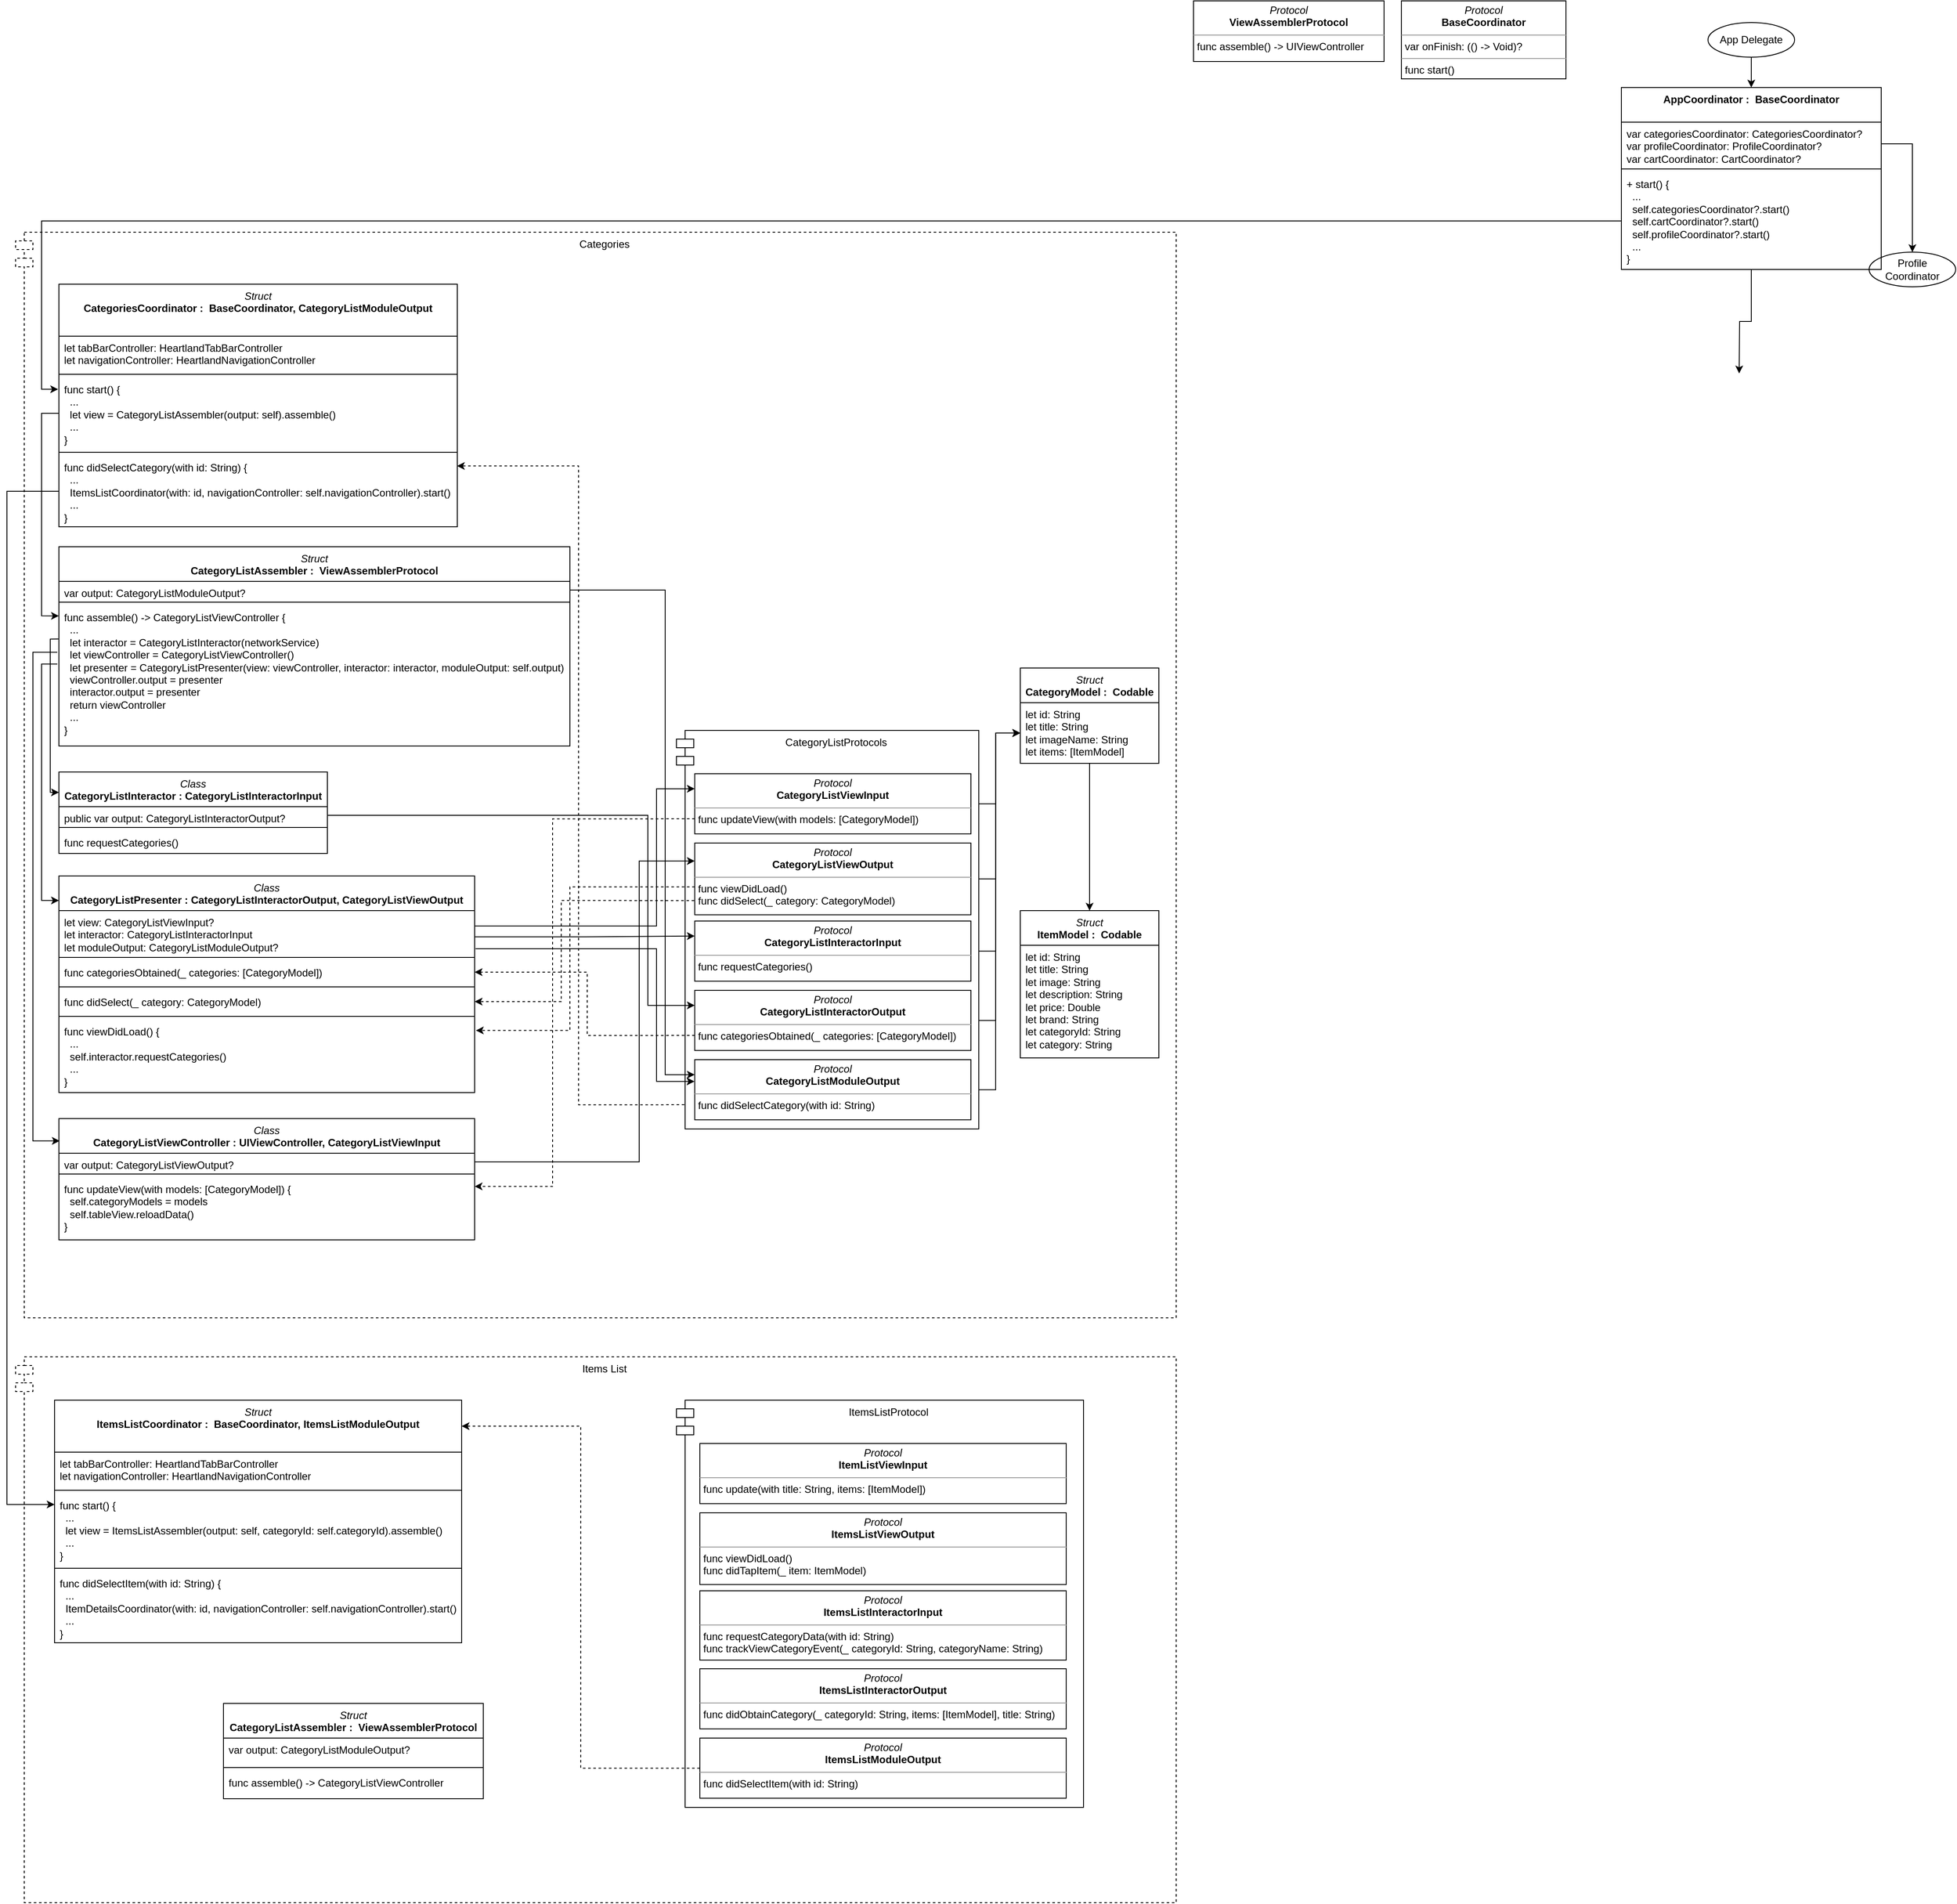 <mxfile version="21.1.5" type="github">
  <diagram name="Page-1" id="_NuYFl7lWXJDQwEXWXTC">
    <mxGraphModel dx="3185" dy="838" grid="1" gridSize="10" guides="1" tooltips="1" connect="1" arrows="1" fold="1" page="1" pageScale="1" pageWidth="827" pageHeight="1169" math="0" shadow="0">
      <root>
        <mxCell id="0" />
        <mxCell id="1" parent="0" />
        <mxCell id="PJumSltDaIIrHm_wcigh-9" value="" style="edgeStyle=orthogonalEdgeStyle;rounded=0;orthogonalLoop=1;jettySize=auto;html=1;entryX=0.5;entryY=0;entryDx=0;entryDy=0;" parent="1" source="PJumSltDaIIrHm_wcigh-7" target="PJumSltDaIIrHm_wcigh-33" edge="1">
          <mxGeometry relative="1" as="geometry">
            <mxPoint x="410" y="180" as="targetPoint" />
          </mxGeometry>
        </mxCell>
        <mxCell id="PJumSltDaIIrHm_wcigh-7" value="App Delegate" style="ellipse;whiteSpace=wrap;html=1;align=center;" parent="1" vertex="1">
          <mxGeometry x="364" y="35" width="100" height="40" as="geometry" />
        </mxCell>
        <mxCell id="PJumSltDaIIrHm_wcigh-14" value="" style="edgeStyle=orthogonalEdgeStyle;rounded=0;orthogonalLoop=1;jettySize=auto;html=1;exitX=1;exitY=0.5;exitDx=0;exitDy=0;" parent="1" source="PJumSltDaIIrHm_wcigh-34" target="PJumSltDaIIrHm_wcigh-13" edge="1">
          <mxGeometry relative="1" as="geometry">
            <mxPoint x="460" y="200" as="sourcePoint" />
          </mxGeometry>
        </mxCell>
        <mxCell id="PJumSltDaIIrHm_wcigh-13" value="Profile Coordinator" style="ellipse;whiteSpace=wrap;html=1;align=center;" parent="1" vertex="1">
          <mxGeometry x="550" y="300" width="100" height="40" as="geometry" />
        </mxCell>
        <mxCell id="PJumSltDaIIrHm_wcigh-28" value="&lt;p style=&quot;margin:0px;margin-top:4px;text-align:center;&quot;&gt;&lt;i&gt;Protocol&lt;/i&gt;&lt;br&gt;&lt;b&gt;BaseCoordinator&lt;/b&gt;&lt;/p&gt;&lt;hr size=&quot;1&quot;&gt;&lt;p style=&quot;margin:0px;margin-left:4px;&quot;&gt;var onFinish: (() -&amp;gt; Void)?&lt;br&gt;&lt;/p&gt;&lt;hr size=&quot;1&quot;&gt;&lt;p style=&quot;margin:0px;margin-left:4px;&quot;&gt;func start()&lt;br&gt;&lt;/p&gt;" style="verticalAlign=top;align=left;overflow=fill;fontSize=12;fontFamily=Helvetica;html=1;whiteSpace=wrap;" parent="1" vertex="1">
          <mxGeometry x="10" y="10" width="190" height="90" as="geometry" />
        </mxCell>
        <mxCell id="PJumSltDaIIrHm_wcigh-37" style="edgeStyle=orthogonalEdgeStyle;rounded=0;orthogonalLoop=1;jettySize=auto;html=1;" parent="1" source="PJumSltDaIIrHm_wcigh-33" edge="1">
          <mxGeometry relative="1" as="geometry">
            <mxPoint x="400" y="440" as="targetPoint" />
          </mxGeometry>
        </mxCell>
        <mxCell id="PJumSltDaIIrHm_wcigh-33" value="AppCoordinator :&amp;nbsp; BaseCoordinator" style="swimlane;fontStyle=1;align=center;verticalAlign=top;childLayout=stackLayout;horizontal=1;startSize=40;horizontalStack=0;resizeParent=1;resizeParentMax=0;resizeLast=0;collapsible=1;marginBottom=0;whiteSpace=wrap;html=1;" parent="1" vertex="1">
          <mxGeometry x="264" y="110" width="300" height="210" as="geometry">
            <mxRectangle x="264" y="130" width="240" height="40" as="alternateBounds" />
          </mxGeometry>
        </mxCell>
        <mxCell id="PJumSltDaIIrHm_wcigh-34" value="var categoriesCoordinator: CategoriesCoordinator?&lt;br&gt;var profileCoordinator: ProfileCoordinator?&lt;br&gt;var cartCoordinator: CartCoordinator?" style="text;strokeColor=none;fillColor=none;align=left;verticalAlign=top;spacingLeft=4;spacingRight=4;overflow=hidden;rotatable=0;points=[[0,0.5],[1,0.5]];portConstraint=eastwest;whiteSpace=wrap;html=1;" parent="PJumSltDaIIrHm_wcigh-33" vertex="1">
          <mxGeometry y="40" width="300" height="50" as="geometry" />
        </mxCell>
        <mxCell id="PJumSltDaIIrHm_wcigh-42" value="" style="line;strokeWidth=1;fillColor=none;align=left;verticalAlign=middle;spacingTop=-1;spacingLeft=3;spacingRight=3;rotatable=0;labelPosition=right;points=[];portConstraint=eastwest;strokeColor=inherit;" parent="PJumSltDaIIrHm_wcigh-33" vertex="1">
          <mxGeometry y="90" width="300" height="8" as="geometry" />
        </mxCell>
        <mxCell id="PJumSltDaIIrHm_wcigh-36" value="+ start() {&lt;br&gt;&amp;nbsp; ...&lt;br&gt;&lt;div&gt;&amp;nbsp; self.categoriesCoordinator?.start()&lt;/div&gt;&lt;div&gt;&amp;nbsp; self.cartCoordinator?.start()&lt;/div&gt;&lt;div&gt;&amp;nbsp; self.profileCoordinator?.start()&lt;/div&gt;&amp;nbsp; ...&lt;br&gt;}" style="text;strokeColor=none;fillColor=none;align=left;verticalAlign=top;spacingLeft=4;spacingRight=4;overflow=hidden;rotatable=0;points=[[0,0.5],[1,0.5]];portConstraint=eastwest;whiteSpace=wrap;html=1;" parent="PJumSltDaIIrHm_wcigh-33" vertex="1">
          <mxGeometry y="98" width="300" height="112" as="geometry" />
        </mxCell>
        <mxCell id="PJumSltDaIIrHm_wcigh-81" value="&lt;p style=&quot;margin:0px;margin-top:4px;text-align:center;&quot;&gt;&lt;i&gt;Protocol&lt;/i&gt;&lt;br&gt;&lt;b&gt;ViewAssemblerProtocol&lt;/b&gt;&lt;/p&gt;&lt;hr size=&quot;1&quot;&gt;&lt;p style=&quot;margin:0px;margin-left:4px;&quot;&gt;&lt;span style=&quot;background-color: initial;&quot;&gt;func assemble() -&amp;gt; UIViewController&lt;/span&gt;&lt;br&gt;&lt;/p&gt;" style="verticalAlign=top;align=left;overflow=fill;fontSize=12;fontFamily=Helvetica;html=1;whiteSpace=wrap;" parent="1" vertex="1">
          <mxGeometry x="-230" y="10" width="220" height="70" as="geometry" />
        </mxCell>
        <mxCell id="PJumSltDaIIrHm_wcigh-101" value="Items List" style="shape=module;align=left;spacingLeft=20;align=center;verticalAlign=top;whiteSpace=wrap;html=1;dashed=1;" parent="1" vertex="1">
          <mxGeometry x="-1590" y="1575" width="1340" height="630" as="geometry" />
        </mxCell>
        <mxCell id="PJumSltDaIIrHm_wcigh-102" value="&lt;span style=&quot;font-weight: 400;&quot;&gt;&lt;i&gt;Struct&lt;/i&gt;&lt;/span&gt;&lt;br&gt;ItemsListCoordinator :&amp;nbsp; BaseCoordinator, ItemsListModuleOutput" style="swimlane;fontStyle=1;align=center;verticalAlign=top;childLayout=stackLayout;horizontal=1;startSize=60;horizontalStack=0;resizeParent=1;resizeParentMax=0;resizeLast=0;collapsible=1;marginBottom=0;whiteSpace=wrap;html=1;" parent="1" vertex="1">
          <mxGeometry x="-1545" y="1625" width="470" height="280" as="geometry">
            <mxRectangle x="264" y="130" width="240" height="40" as="alternateBounds" />
          </mxGeometry>
        </mxCell>
        <mxCell id="PJumSltDaIIrHm_wcigh-103" value="let tabBarController: HeartlandTabBarController&lt;br&gt;let navigationController: HeartlandNavigationController" style="text;strokeColor=none;fillColor=none;align=left;verticalAlign=top;spacingLeft=4;spacingRight=4;overflow=hidden;rotatable=0;points=[[0,0.5],[1,0.5]];portConstraint=eastwest;whiteSpace=wrap;html=1;" parent="PJumSltDaIIrHm_wcigh-102" vertex="1">
          <mxGeometry y="60" width="470" height="40" as="geometry" />
        </mxCell>
        <mxCell id="PJumSltDaIIrHm_wcigh-104" value="" style="line;strokeWidth=1;fillColor=none;align=left;verticalAlign=middle;spacingTop=-1;spacingLeft=3;spacingRight=3;rotatable=0;labelPosition=right;points=[];portConstraint=eastwest;strokeColor=inherit;" parent="PJumSltDaIIrHm_wcigh-102" vertex="1">
          <mxGeometry y="100" width="470" height="8" as="geometry" />
        </mxCell>
        <mxCell id="PJumSltDaIIrHm_wcigh-105" value="func start() {&lt;br&gt;&amp;nbsp; ...&lt;br&gt;&amp;nbsp; let view = ItemsListAssembler(output: self, categoryId: self.categoryId).assemble()&lt;br&gt;&amp;nbsp; ...&lt;br&gt;}" style="text;strokeColor=none;fillColor=none;align=left;verticalAlign=top;spacingLeft=4;spacingRight=4;overflow=hidden;rotatable=0;points=[[0,0.5],[1,0.5]];portConstraint=eastwest;whiteSpace=wrap;html=1;" parent="PJumSltDaIIrHm_wcigh-102" vertex="1">
          <mxGeometry y="108" width="470" height="82" as="geometry" />
        </mxCell>
        <mxCell id="PJumSltDaIIrHm_wcigh-106" value="" style="line;strokeWidth=1;fillColor=none;align=left;verticalAlign=middle;spacingTop=-1;spacingLeft=3;spacingRight=3;rotatable=0;labelPosition=right;points=[];portConstraint=eastwest;strokeColor=inherit;" parent="PJumSltDaIIrHm_wcigh-102" vertex="1">
          <mxGeometry y="190" width="470" height="8" as="geometry" />
        </mxCell>
        <mxCell id="PJumSltDaIIrHm_wcigh-107" value="func didSelectItem(with id: String) {&lt;br&gt;&amp;nbsp; ...&lt;br&gt;&amp;nbsp;&amp;nbsp;&lt;span style=&quot;background-color: initial;&quot;&gt;ItemDetailsCoordinator(with: id, navigationController: self.navigationController).start()&lt;/span&gt;&lt;br&gt;&amp;nbsp; ...&lt;br&gt;}" style="text;strokeColor=none;fillColor=none;align=left;verticalAlign=top;spacingLeft=4;spacingRight=4;overflow=hidden;rotatable=0;points=[[0,0.5],[1,0.5]];portConstraint=eastwest;whiteSpace=wrap;html=1;" parent="PJumSltDaIIrHm_wcigh-102" vertex="1">
          <mxGeometry y="198" width="470" height="82" as="geometry" />
        </mxCell>
        <mxCell id="PJumSltDaIIrHm_wcigh-116" value="" style="group" parent="1" vertex="1" connectable="0">
          <mxGeometry x="-827" y="1625" width="470" height="470" as="geometry" />
        </mxCell>
        <mxCell id="PJumSltDaIIrHm_wcigh-110" value="ItemsListProtocol" style="shape=module;align=left;spacingLeft=20;align=center;verticalAlign=top;whiteSpace=wrap;html=1;movable=1;resizable=1;rotatable=1;deletable=1;editable=1;locked=0;connectable=1;" parent="PJumSltDaIIrHm_wcigh-116" vertex="1">
          <mxGeometry width="470" height="470" as="geometry" />
        </mxCell>
        <mxCell id="PJumSltDaIIrHm_wcigh-111" value="&lt;p style=&quot;margin:0px;margin-top:4px;text-align:center;&quot;&gt;&lt;i style=&quot;border-color: var(--border-color);&quot;&gt;Protocol&lt;/i&gt;&lt;br&gt;&lt;b&gt;ItemsListViewOutput&lt;/b&gt;&lt;br&gt;&lt;/p&gt;&lt;hr size=&quot;1&quot;&gt;&lt;p style=&quot;margin:0px;margin-left:4px;&quot;&gt;func viewDidLoad()&lt;/p&gt;&lt;p style=&quot;margin:0px;margin-left:4px;&quot;&gt;func didTapItem(_ item: ItemModel)&lt;/p&gt;" style="verticalAlign=top;align=left;overflow=fill;fontSize=12;fontFamily=Helvetica;html=1;whiteSpace=wrap;movable=1;resizable=1;rotatable=1;deletable=1;editable=1;locked=0;connectable=1;" parent="PJumSltDaIIrHm_wcigh-116" vertex="1">
          <mxGeometry x="27.03" y="130" width="422.98" height="82.8" as="geometry" />
        </mxCell>
        <mxCell id="PJumSltDaIIrHm_wcigh-112" value="&lt;p style=&quot;margin:0px;margin-top:4px;text-align:center;&quot;&gt;&lt;i style=&quot;border-color: var(--border-color);&quot;&gt;Protocol&lt;/i&gt;&lt;br&gt;&lt;b&gt;ItemListViewInput&lt;/b&gt;&lt;/p&gt;&lt;hr size=&quot;1&quot;&gt;&lt;p style=&quot;margin:0px;margin-left:4px;&quot;&gt;func update(with title: String, items: [ItemModel])&lt;/p&gt;" style="verticalAlign=top;align=left;overflow=fill;fontSize=12;fontFamily=Helvetica;html=1;whiteSpace=wrap;movable=1;resizable=1;rotatable=1;deletable=1;editable=1;locked=0;connectable=1;" parent="PJumSltDaIIrHm_wcigh-116" vertex="1">
          <mxGeometry x="27.03" y="50" width="422.98" height="69.4" as="geometry" />
        </mxCell>
        <mxCell id="PJumSltDaIIrHm_wcigh-113" value="&lt;p style=&quot;margin:0px;margin-top:4px;text-align:center;&quot;&gt;&lt;i&gt;Protocol&lt;/i&gt;&lt;br&gt;&lt;b&gt;ItemsListInteractorInput&lt;/b&gt;&lt;br&gt;&lt;/p&gt;&lt;hr size=&quot;1&quot;&gt;&lt;p style=&quot;margin:0px;margin-left:4px;&quot;&gt;func requestCategoryData(with id: String)&lt;br&gt;func trackViewCategoryEvent(_ categoryId: String, categoryName: String)&lt;br&gt;&lt;/p&gt;" style="verticalAlign=top;align=left;overflow=fill;fontSize=12;fontFamily=Helvetica;html=1;whiteSpace=wrap;movable=1;resizable=1;rotatable=1;deletable=1;editable=1;locked=0;connectable=1;" parent="PJumSltDaIIrHm_wcigh-116" vertex="1">
          <mxGeometry x="27.02" y="220" width="422.98" height="80" as="geometry" />
        </mxCell>
        <mxCell id="PJumSltDaIIrHm_wcigh-114" value="&lt;p style=&quot;margin:0px;margin-top:4px;text-align:center;&quot;&gt;&lt;i&gt;Protocol&lt;/i&gt;&lt;br&gt;&lt;b&gt;ItemsListInteractorOutput&lt;/b&gt;&lt;br&gt;&lt;/p&gt;&lt;hr size=&quot;1&quot;&gt;&lt;p style=&quot;margin:0px;margin-left:4px;&quot;&gt;func didObtainCategory(_ categoryId: String, items: [ItemModel], title: String)&lt;/p&gt;" style="verticalAlign=top;align=left;overflow=fill;fontSize=12;fontFamily=Helvetica;html=1;whiteSpace=wrap;movable=1;resizable=1;rotatable=1;deletable=1;editable=1;locked=0;connectable=1;" parent="PJumSltDaIIrHm_wcigh-116" vertex="1">
          <mxGeometry x="27.03" y="310" width="422.98" height="69.4" as="geometry" />
        </mxCell>
        <mxCell id="PJumSltDaIIrHm_wcigh-115" value="&lt;p style=&quot;margin:0px;margin-top:4px;text-align:center;&quot;&gt;&lt;i&gt;Protocol&lt;/i&gt;&lt;br&gt;&lt;b&gt;ItemsListModuleOutput&lt;/b&gt;&lt;br&gt;&lt;/p&gt;&lt;hr size=&quot;1&quot;&gt;&lt;p style=&quot;margin:0px;margin-left:4px;&quot;&gt;func didSelectItem(with id: String)&lt;/p&gt;" style="verticalAlign=top;align=left;overflow=fill;fontSize=12;fontFamily=Helvetica;html=1;whiteSpace=wrap;movable=1;resizable=1;rotatable=1;deletable=1;editable=1;locked=0;connectable=1;" parent="PJumSltDaIIrHm_wcigh-116" vertex="1">
          <mxGeometry x="27.03" y="390" width="422.98" height="69.4" as="geometry" />
        </mxCell>
        <mxCell id="PJumSltDaIIrHm_wcigh-117" style="edgeStyle=orthogonalEdgeStyle;rounded=0;orthogonalLoop=1;jettySize=auto;html=1;exitX=0;exitY=0.5;exitDx=0;exitDy=0;entryX=1;entryY=0.107;entryDx=0;entryDy=0;entryPerimeter=0;dashed=1;" parent="1" source="PJumSltDaIIrHm_wcigh-115" target="PJumSltDaIIrHm_wcigh-102" edge="1">
          <mxGeometry relative="1" as="geometry" />
        </mxCell>
        <mxCell id="PJumSltDaIIrHm_wcigh-119" value="&lt;i style=&quot;font-weight: normal;&quot;&gt;Struct&lt;/i&gt;&lt;br&gt;CategoryListAssembler :&amp;nbsp; ViewAssemblerProtocol" style="swimlane;fontStyle=1;align=center;verticalAlign=top;childLayout=stackLayout;horizontal=1;startSize=40;horizontalStack=0;resizeParent=1;resizeParentMax=0;resizeLast=0;collapsible=1;marginBottom=0;whiteSpace=wrap;html=1;" parent="1" vertex="1">
          <mxGeometry x="-1350" y="1975" width="300" height="110" as="geometry">
            <mxRectangle x="264" y="130" width="240" height="40" as="alternateBounds" />
          </mxGeometry>
        </mxCell>
        <mxCell id="PJumSltDaIIrHm_wcigh-120" value="var output: CategoryListModuleOutput?" style="text;strokeColor=none;fillColor=none;align=left;verticalAlign=top;spacingLeft=4;spacingRight=4;overflow=hidden;rotatable=0;points=[[0,0.5],[1,0.5]];portConstraint=eastwest;whiteSpace=wrap;html=1;" parent="PJumSltDaIIrHm_wcigh-119" vertex="1">
          <mxGeometry y="40" width="300" height="30" as="geometry" />
        </mxCell>
        <mxCell id="PJumSltDaIIrHm_wcigh-121" value="" style="line;strokeWidth=1;fillColor=none;align=left;verticalAlign=middle;spacingTop=-1;spacingLeft=3;spacingRight=3;rotatable=0;labelPosition=right;points=[];portConstraint=eastwest;strokeColor=inherit;" parent="PJumSltDaIIrHm_wcigh-119" vertex="1">
          <mxGeometry y="70" width="300" height="8" as="geometry" />
        </mxCell>
        <mxCell id="PJumSltDaIIrHm_wcigh-122" value="func assemble() -&amp;gt; CategoryListViewController" style="text;strokeColor=none;fillColor=none;align=left;verticalAlign=top;spacingLeft=4;spacingRight=4;overflow=hidden;rotatable=0;points=[[0,0.5],[1,0.5]];portConstraint=eastwest;whiteSpace=wrap;html=1;" parent="PJumSltDaIIrHm_wcigh-119" vertex="1">
          <mxGeometry y="78" width="300" height="32" as="geometry" />
        </mxCell>
        <mxCell id="PJumSltDaIIrHm_wcigh-97" value="Categories" style="shape=module;align=left;spacingLeft=20;align=center;verticalAlign=top;whiteSpace=wrap;html=1;dashed=1;" parent="1" vertex="1">
          <mxGeometry x="-1590" y="277" width="1340" height="1253" as="geometry" />
        </mxCell>
        <mxCell id="PJumSltDaIIrHm_wcigh-125" style="edgeStyle=orthogonalEdgeStyle;rounded=0;orthogonalLoop=1;jettySize=auto;html=1;exitX=0;exitY=0.5;exitDx=0;exitDy=0;entryX=-0.002;entryY=0.162;entryDx=0;entryDy=0;entryPerimeter=0;" parent="1" source="PJumSltDaIIrHm_wcigh-36" target="PJumSltDaIIrHm_wcigh-50" edge="1">
          <mxGeometry relative="1" as="geometry" />
        </mxCell>
        <mxCell id="PJumSltDaIIrHm_wcigh-43" value="&lt;span style=&quot;font-weight: 400;&quot;&gt;&lt;i&gt;Struct&lt;/i&gt;&lt;/span&gt;&lt;br&gt;CategoriesCoordinator :&amp;nbsp; BaseCoordinator, CategoryListModuleOutput" style="swimlane;fontStyle=1;align=center;verticalAlign=top;childLayout=stackLayout;horizontal=1;startSize=60;horizontalStack=0;resizeParent=1;resizeParentMax=0;resizeLast=0;collapsible=1;marginBottom=0;whiteSpace=wrap;html=1;" parent="1" vertex="1">
          <mxGeometry x="-1540" y="337" width="460" height="280" as="geometry">
            <mxRectangle x="264" y="130" width="240" height="40" as="alternateBounds" />
          </mxGeometry>
        </mxCell>
        <mxCell id="PJumSltDaIIrHm_wcigh-44" value="let tabBarController: HeartlandTabBarController&lt;br&gt;let navigationController: HeartlandNavigationController" style="text;strokeColor=none;fillColor=none;align=left;verticalAlign=top;spacingLeft=4;spacingRight=4;overflow=hidden;rotatable=0;points=[[0,0.5],[1,0.5]];portConstraint=eastwest;whiteSpace=wrap;html=1;" parent="PJumSltDaIIrHm_wcigh-43" vertex="1">
          <mxGeometry y="60" width="460" height="40" as="geometry" />
        </mxCell>
        <mxCell id="PJumSltDaIIrHm_wcigh-45" value="" style="line;strokeWidth=1;fillColor=none;align=left;verticalAlign=middle;spacingTop=-1;spacingLeft=3;spacingRight=3;rotatable=0;labelPosition=right;points=[];portConstraint=eastwest;strokeColor=inherit;" parent="PJumSltDaIIrHm_wcigh-43" vertex="1">
          <mxGeometry y="100" width="460" height="8" as="geometry" />
        </mxCell>
        <mxCell id="PJumSltDaIIrHm_wcigh-50" value="func start() {&lt;br&gt;&amp;nbsp; ...&lt;br&gt;&amp;nbsp; let view = CategoryListAssembler(output: self).assemble()&lt;br&gt;&amp;nbsp; ...&lt;br&gt;}" style="text;strokeColor=none;fillColor=none;align=left;verticalAlign=top;spacingLeft=4;spacingRight=4;overflow=hidden;rotatable=0;points=[[0,0.5],[1,0.5]];portConstraint=eastwest;whiteSpace=wrap;html=1;" parent="PJumSltDaIIrHm_wcigh-43" vertex="1">
          <mxGeometry y="108" width="460" height="82" as="geometry" />
        </mxCell>
        <mxCell id="PJumSltDaIIrHm_wcigh-92" value="" style="line;strokeWidth=1;fillColor=none;align=left;verticalAlign=middle;spacingTop=-1;spacingLeft=3;spacingRight=3;rotatable=0;labelPosition=right;points=[];portConstraint=eastwest;strokeColor=inherit;" parent="PJumSltDaIIrHm_wcigh-43" vertex="1">
          <mxGeometry y="190" width="460" height="8" as="geometry" />
        </mxCell>
        <mxCell id="PJumSltDaIIrHm_wcigh-93" value="func didSelectCategory(with id: String) {&lt;br&gt;&amp;nbsp; ...&lt;br&gt;&amp;nbsp;&amp;nbsp;ItemsListCoordinator(with: id, navigationController: self.navigationController)&lt;span style=&quot;background-color: initial;&quot;&gt;.start()&lt;/span&gt;&lt;br&gt;&amp;nbsp; ...&lt;br&gt;}" style="text;strokeColor=none;fillColor=none;align=left;verticalAlign=top;spacingLeft=4;spacingRight=4;overflow=hidden;rotatable=0;points=[[0,0.5],[1,0.5]];portConstraint=eastwest;whiteSpace=wrap;html=1;" parent="PJumSltDaIIrHm_wcigh-43" vertex="1">
          <mxGeometry y="198" width="460" height="82" as="geometry" />
        </mxCell>
        <mxCell id="PJumSltDaIIrHm_wcigh-64" value="&lt;i style=&quot;font-weight: normal;&quot;&gt;Struct&lt;/i&gt;&lt;br&gt;CategoryModel :&amp;nbsp; Codable" style="swimlane;fontStyle=1;align=center;verticalAlign=top;childLayout=stackLayout;horizontal=1;startSize=40;horizontalStack=0;resizeParent=1;resizeParentMax=0;resizeLast=0;collapsible=1;marginBottom=0;whiteSpace=wrap;html=1;" parent="1" vertex="1">
          <mxGeometry x="-430" y="780" width="160" height="110" as="geometry">
            <mxRectangle x="264" y="130" width="240" height="40" as="alternateBounds" />
          </mxGeometry>
        </mxCell>
        <mxCell id="PJumSltDaIIrHm_wcigh-65" value="&lt;div&gt;let id: String&lt;/div&gt;&lt;div&gt;&lt;span style=&quot;font-size: 12px;&quot;&gt;let title: String&lt;/span&gt;&lt;/div&gt;&lt;div&gt;&lt;span style=&quot;font-size: 12px;&quot;&gt;let imageName: String&lt;/span&gt;&lt;/div&gt;&lt;div&gt;&lt;span style=&quot;font-size: 12px;&quot;&gt;let items: [ItemModel]&lt;/span&gt;&lt;/div&gt;" style="text;strokeColor=none;fillColor=none;align=left;verticalAlign=top;spacingLeft=4;spacingRight=4;overflow=hidden;rotatable=0;points=[[0,0.5],[1,0.5]];portConstraint=eastwest;whiteSpace=wrap;html=1;" parent="PJumSltDaIIrHm_wcigh-64" vertex="1">
          <mxGeometry y="40" width="160" height="70" as="geometry" />
        </mxCell>
        <mxCell id="PJumSltDaIIrHm_wcigh-70" value="&lt;i style=&quot;font-weight: normal;&quot;&gt;Struct&lt;/i&gt;&lt;br&gt;ItemModel :&amp;nbsp; Codable" style="swimlane;fontStyle=1;align=center;verticalAlign=top;childLayout=stackLayout;horizontal=1;startSize=40;horizontalStack=0;resizeParent=1;resizeParentMax=0;resizeLast=0;collapsible=1;marginBottom=0;whiteSpace=wrap;html=1;" parent="1" vertex="1">
          <mxGeometry x="-430" y="1060" width="160" height="170" as="geometry">
            <mxRectangle x="264" y="130" width="240" height="40" as="alternateBounds" />
          </mxGeometry>
        </mxCell>
        <mxCell id="PJumSltDaIIrHm_wcigh-71" value="&lt;div&gt;let id: String&lt;/div&gt;&lt;div&gt;&lt;span style=&quot;font-size: 12px;&quot;&gt;let title: String&lt;/span&gt;&lt;/div&gt;&lt;div&gt;&lt;span style=&quot;font-size: 12px;&quot;&gt;let image: String&lt;/span&gt;&lt;/div&gt;&lt;div&gt;&lt;span style=&quot;font-size: 12px;&quot;&gt;let description: String&lt;/span&gt;&lt;/div&gt;&lt;div&gt;&lt;span style=&quot;font-size: 12px;&quot;&gt;let price: Double&lt;/span&gt;&lt;/div&gt;&lt;div&gt;&lt;span style=&quot;font-size: 12px;&quot;&gt;let brand: String&lt;/span&gt;&lt;/div&gt;&lt;div&gt;&lt;span style=&quot;font-size: 12px;&quot;&gt;let categoryId: String&lt;/span&gt;&lt;/div&gt;&lt;div&gt;&lt;span style=&quot;font-size: 12px;&quot;&gt;let category: String&lt;/span&gt;&lt;/div&gt;" style="text;strokeColor=none;fillColor=none;align=left;verticalAlign=top;spacingLeft=4;spacingRight=4;overflow=hidden;rotatable=0;points=[[0,0.5],[1,0.5]];portConstraint=eastwest;whiteSpace=wrap;html=1;" parent="PJumSltDaIIrHm_wcigh-70" vertex="1">
          <mxGeometry y="40" width="160" height="130" as="geometry" />
        </mxCell>
        <mxCell id="PJumSltDaIIrHm_wcigh-83" value="&lt;i style=&quot;font-weight: normal;&quot;&gt;Struct&lt;/i&gt;&lt;br&gt;CategoryListAssembler :&amp;nbsp; ViewAssemblerProtocol" style="swimlane;fontStyle=1;align=center;verticalAlign=top;childLayout=stackLayout;horizontal=1;startSize=40;horizontalStack=0;resizeParent=1;resizeParentMax=0;resizeLast=0;collapsible=1;marginBottom=0;whiteSpace=wrap;html=1;" parent="1" vertex="1">
          <mxGeometry x="-1540" y="640" width="590" height="230" as="geometry">
            <mxRectangle x="264" y="130" width="240" height="40" as="alternateBounds" />
          </mxGeometry>
        </mxCell>
        <mxCell id="PJumSltDaIIrHm_wcigh-84" value="var output: CategoryListModuleOutput?" style="text;strokeColor=none;fillColor=none;align=left;verticalAlign=top;spacingLeft=4;spacingRight=4;overflow=hidden;rotatable=0;points=[[0,0.5],[1,0.5]];portConstraint=eastwest;whiteSpace=wrap;html=1;" parent="PJumSltDaIIrHm_wcigh-83" vertex="1">
          <mxGeometry y="40" width="590" height="20" as="geometry" />
        </mxCell>
        <mxCell id="PJumSltDaIIrHm_wcigh-90" value="" style="line;strokeWidth=1;fillColor=none;align=left;verticalAlign=middle;spacingTop=-1;spacingLeft=3;spacingRight=3;rotatable=0;labelPosition=right;points=[];portConstraint=eastwest;strokeColor=inherit;" parent="PJumSltDaIIrHm_wcigh-83" vertex="1">
          <mxGeometry y="60" width="590" height="8" as="geometry" />
        </mxCell>
        <mxCell id="PJumSltDaIIrHm_wcigh-91" value="func assemble() -&amp;gt; CategoryListViewController {&lt;br&gt;&amp;nbsp; ...&lt;br&gt;&amp;nbsp; let interactor = CategoryListInteractor(networkService)&lt;div&gt;&amp;nbsp; let viewController = CategoryListViewController()&lt;/div&gt;&lt;div&gt;&amp;nbsp; let presenter = CategoryListPresenter(view: viewController, interactor: interactor, moduleOutput: self.output)&lt;/div&gt;&lt;div&gt;&amp;nbsp; viewController.output = presenter&lt;/div&gt;&lt;div&gt;&amp;nbsp; interactor.output = presenter&lt;/div&gt;&lt;div&gt;&amp;nbsp; return viewController&lt;/div&gt;&amp;nbsp; ...&lt;br&gt;}" style="text;strokeColor=none;fillColor=none;align=left;verticalAlign=top;spacingLeft=4;spacingRight=4;overflow=hidden;rotatable=0;points=[[0,0.5],[1,0.5]];portConstraint=eastwest;whiteSpace=wrap;html=1;" parent="PJumSltDaIIrHm_wcigh-83" vertex="1">
          <mxGeometry y="68" width="590" height="162" as="geometry" />
        </mxCell>
        <mxCell id="PJumSltDaIIrHm_wcigh-73" style="edgeStyle=orthogonalEdgeStyle;rounded=0;orthogonalLoop=1;jettySize=auto;html=1;entryX=0;entryY=0.5;entryDx=0;entryDy=0;exitX=1;exitY=0.5;exitDx=0;exitDy=0;" parent="1" source="PJumSltDaIIrHm_wcigh-52" target="PJumSltDaIIrHm_wcigh-65" edge="1">
          <mxGeometry relative="1" as="geometry" />
        </mxCell>
        <mxCell id="PJumSltDaIIrHm_wcigh-74" style="edgeStyle=orthogonalEdgeStyle;rounded=0;orthogonalLoop=1;jettySize=auto;html=1;entryX=0;entryY=0.5;entryDx=0;entryDy=0;exitX=1;exitY=0.5;exitDx=0;exitDy=0;" parent="1" source="PJumSltDaIIrHm_wcigh-53" target="PJumSltDaIIrHm_wcigh-65" edge="1">
          <mxGeometry relative="1" as="geometry" />
        </mxCell>
        <mxCell id="PJumSltDaIIrHm_wcigh-76" style="edgeStyle=orthogonalEdgeStyle;rounded=0;orthogonalLoop=1;jettySize=auto;html=1;exitX=1;exitY=0.5;exitDx=0;exitDy=0;entryX=0;entryY=0.5;entryDx=0;entryDy=0;" parent="1" source="PJumSltDaIIrHm_wcigh-61" target="PJumSltDaIIrHm_wcigh-65" edge="1">
          <mxGeometry relative="1" as="geometry" />
        </mxCell>
        <mxCell id="PJumSltDaIIrHm_wcigh-78" style="edgeStyle=orthogonalEdgeStyle;rounded=0;orthogonalLoop=1;jettySize=auto;html=1;exitX=1;exitY=0.5;exitDx=0;exitDy=0;entryX=0;entryY=0.5;entryDx=0;entryDy=0;" parent="1" source="PJumSltDaIIrHm_wcigh-62" target="PJumSltDaIIrHm_wcigh-65" edge="1">
          <mxGeometry relative="1" as="geometry" />
        </mxCell>
        <mxCell id="PJumSltDaIIrHm_wcigh-79" style="edgeStyle=orthogonalEdgeStyle;rounded=0;orthogonalLoop=1;jettySize=auto;html=1;exitX=1;exitY=0.5;exitDx=0;exitDy=0;entryX=0;entryY=0.5;entryDx=0;entryDy=0;" parent="1" source="PJumSltDaIIrHm_wcigh-63" target="PJumSltDaIIrHm_wcigh-65" edge="1">
          <mxGeometry relative="1" as="geometry" />
        </mxCell>
        <mxCell id="PJumSltDaIIrHm_wcigh-72" style="edgeStyle=orthogonalEdgeStyle;rounded=0;orthogonalLoop=1;jettySize=auto;html=1;" parent="1" source="PJumSltDaIIrHm_wcigh-64" target="PJumSltDaIIrHm_wcigh-70" edge="1">
          <mxGeometry relative="1" as="geometry" />
        </mxCell>
        <mxCell id="fk48_iXc_R599rAzcz4M-1" style="edgeStyle=orthogonalEdgeStyle;rounded=0;orthogonalLoop=1;jettySize=auto;html=1;entryX=0;entryY=0.073;entryDx=0;entryDy=0;entryPerimeter=0;exitX=0;exitY=0.5;exitDx=0;exitDy=0;" edge="1" parent="1" source="PJumSltDaIIrHm_wcigh-50" target="PJumSltDaIIrHm_wcigh-91">
          <mxGeometry relative="1" as="geometry" />
        </mxCell>
        <mxCell id="fk48_iXc_R599rAzcz4M-2" style="edgeStyle=orthogonalEdgeStyle;rounded=0;orthogonalLoop=1;jettySize=auto;html=1;exitX=0;exitY=0.5;exitDx=0;exitDy=0;entryX=0;entryY=0.151;entryDx=0;entryDy=0;entryPerimeter=0;" edge="1" parent="1" source="PJumSltDaIIrHm_wcigh-93" target="PJumSltDaIIrHm_wcigh-105">
          <mxGeometry relative="1" as="geometry">
            <mxPoint x="-1610" y="680" as="targetPoint" />
            <Array as="points">
              <mxPoint x="-1600" y="576" />
              <mxPoint x="-1600" y="1745" />
            </Array>
          </mxGeometry>
        </mxCell>
        <mxCell id="fk48_iXc_R599rAzcz4M-3" style="edgeStyle=orthogonalEdgeStyle;rounded=0;orthogonalLoop=1;jettySize=auto;html=1;exitX=0;exitY=0.75;exitDx=0;exitDy=0;entryX=0.999;entryY=0.144;entryDx=0;entryDy=0;entryPerimeter=0;dashed=1;" edge="1" parent="1" source="PJumSltDaIIrHm_wcigh-63" target="PJumSltDaIIrHm_wcigh-93">
          <mxGeometry relative="1" as="geometry">
            <Array as="points">
              <mxPoint x="-940" y="1284" />
              <mxPoint x="-940" y="547" />
            </Array>
          </mxGeometry>
        </mxCell>
        <mxCell id="fk48_iXc_R599rAzcz4M-11" value="&lt;span style=&quot;font-weight: normal;&quot;&gt;&lt;i&gt;Class&lt;/i&gt;&lt;/span&gt;&lt;br&gt;CategoryListPresenter :&amp;nbsp;CategoryListInteractorOutput,&amp;nbsp;CategoryListViewOutput" style="swimlane;fontStyle=1;align=center;verticalAlign=top;childLayout=stackLayout;horizontal=1;startSize=40;horizontalStack=0;resizeParent=1;resizeParentMax=0;resizeLast=0;collapsible=1;marginBottom=0;whiteSpace=wrap;html=1;" vertex="1" parent="1">
          <mxGeometry x="-1540" y="1020" width="480" height="250" as="geometry" />
        </mxCell>
        <mxCell id="fk48_iXc_R599rAzcz4M-12" value="let view: CategoryListViewInput?&lt;br&gt;let interactor: CategoryListInteractorInput&lt;br&gt;let moduleOutput: CategoryListModuleOutput?" style="text;strokeColor=none;fillColor=none;align=left;verticalAlign=top;spacingLeft=4;spacingRight=4;overflow=hidden;rotatable=0;points=[[0,0.5],[1,0.5]];portConstraint=eastwest;whiteSpace=wrap;html=1;" vertex="1" parent="fk48_iXc_R599rAzcz4M-11">
          <mxGeometry y="40" width="480" height="50" as="geometry" />
        </mxCell>
        <mxCell id="fk48_iXc_R599rAzcz4M-13" value="" style="line;strokeWidth=1;fillColor=none;align=left;verticalAlign=middle;spacingTop=-1;spacingLeft=3;spacingRight=3;rotatable=0;labelPosition=right;points=[];portConstraint=eastwest;strokeColor=inherit;" vertex="1" parent="fk48_iXc_R599rAzcz4M-11">
          <mxGeometry y="90" width="480" height="8" as="geometry" />
        </mxCell>
        <mxCell id="fk48_iXc_R599rAzcz4M-14" value="func categoriesObtained(_ categories: [CategoryModel])" style="text;strokeColor=none;fillColor=none;align=left;verticalAlign=top;spacingLeft=4;spacingRight=4;overflow=hidden;rotatable=0;points=[[0,0.5],[1,0.5]];portConstraint=eastwest;whiteSpace=wrap;html=1;" vertex="1" parent="fk48_iXc_R599rAzcz4M-11">
          <mxGeometry y="98" width="480" height="26" as="geometry" />
        </mxCell>
        <mxCell id="fk48_iXc_R599rAzcz4M-15" value="" style="line;strokeWidth=1;fillColor=none;align=left;verticalAlign=middle;spacingTop=-1;spacingLeft=3;spacingRight=3;rotatable=0;labelPosition=right;points=[];portConstraint=eastwest;strokeColor=inherit;" vertex="1" parent="fk48_iXc_R599rAzcz4M-11">
          <mxGeometry y="124" width="480" height="8" as="geometry" />
        </mxCell>
        <mxCell id="fk48_iXc_R599rAzcz4M-16" value="func didSelect(_ category: CategoryModel)" style="text;strokeColor=none;fillColor=none;align=left;verticalAlign=top;spacingLeft=4;spacingRight=4;overflow=hidden;rotatable=0;points=[[0,0.5],[1,0.5]];portConstraint=eastwest;whiteSpace=wrap;html=1;" vertex="1" parent="fk48_iXc_R599rAzcz4M-11">
          <mxGeometry y="132" width="480" height="26" as="geometry" />
        </mxCell>
        <mxCell id="fk48_iXc_R599rAzcz4M-17" value="" style="line;strokeWidth=1;fillColor=none;align=left;verticalAlign=middle;spacingTop=-1;spacingLeft=3;spacingRight=3;rotatable=0;labelPosition=right;points=[];portConstraint=eastwest;strokeColor=inherit;" vertex="1" parent="fk48_iXc_R599rAzcz4M-11">
          <mxGeometry y="158" width="480" height="8" as="geometry" />
        </mxCell>
        <mxCell id="fk48_iXc_R599rAzcz4M-18" value="func viewDidLoad() {&lt;br&gt;&amp;nbsp; ...&lt;br&gt;&amp;nbsp; self.interactor.requestCategories()&lt;br&gt;&amp;nbsp; ...&lt;br&gt;}" style="text;strokeColor=none;fillColor=none;align=left;verticalAlign=top;spacingLeft=4;spacingRight=4;overflow=hidden;rotatable=0;points=[[0,0.5],[1,0.5]];portConstraint=eastwest;whiteSpace=wrap;html=1;" vertex="1" parent="fk48_iXc_R599rAzcz4M-11">
          <mxGeometry y="166" width="480" height="84" as="geometry" />
        </mxCell>
        <mxCell id="fk48_iXc_R599rAzcz4M-19" value="&lt;span style=&quot;font-weight: normal;&quot;&gt;&lt;i&gt;Class&lt;/i&gt;&lt;/span&gt;&lt;br&gt;CategoryListViewController :&amp;nbsp;UIViewController,&amp;nbsp;CategoryListViewInput" style="swimlane;fontStyle=1;align=center;verticalAlign=top;childLayout=stackLayout;horizontal=1;startSize=40;horizontalStack=0;resizeParent=1;resizeParentMax=0;resizeLast=0;collapsible=1;marginBottom=0;whiteSpace=wrap;html=1;" vertex="1" parent="1">
          <mxGeometry x="-1540" y="1300" width="480" height="140" as="geometry" />
        </mxCell>
        <mxCell id="fk48_iXc_R599rAzcz4M-20" value="var output: CategoryListViewOutput?" style="text;strokeColor=none;fillColor=none;align=left;verticalAlign=top;spacingLeft=4;spacingRight=4;overflow=hidden;rotatable=0;points=[[0,0.5],[1,0.5]];portConstraint=eastwest;whiteSpace=wrap;html=1;" vertex="1" parent="fk48_iXc_R599rAzcz4M-19">
          <mxGeometry y="40" width="480" height="20" as="geometry" />
        </mxCell>
        <mxCell id="fk48_iXc_R599rAzcz4M-21" value="" style="line;strokeWidth=1;fillColor=none;align=left;verticalAlign=middle;spacingTop=-1;spacingLeft=3;spacingRight=3;rotatable=0;labelPosition=right;points=[];portConstraint=eastwest;strokeColor=inherit;" vertex="1" parent="fk48_iXc_R599rAzcz4M-19">
          <mxGeometry y="60" width="480" height="8" as="geometry" />
        </mxCell>
        <mxCell id="fk48_iXc_R599rAzcz4M-26" value="&lt;div&gt;func updateView(with models: [CategoryModel]) {&lt;/div&gt;&lt;div&gt;&amp;nbsp; self.categoryModels = models&lt;/div&gt;&lt;div&gt;&amp;nbsp; self.tableView.reloadData()&lt;/div&gt;&lt;div&gt;}&lt;/div&gt;" style="text;strokeColor=none;fillColor=none;align=left;verticalAlign=top;spacingLeft=4;spacingRight=4;overflow=hidden;rotatable=0;points=[[0,0.5],[1,0.5]];portConstraint=eastwest;whiteSpace=wrap;html=1;" vertex="1" parent="fk48_iXc_R599rAzcz4M-19">
          <mxGeometry y="68" width="480" height="72" as="geometry" />
        </mxCell>
        <mxCell id="fk48_iXc_R599rAzcz4M-7" value="&lt;span style=&quot;font-weight: normal;&quot;&gt;&lt;i&gt;Class&lt;/i&gt;&lt;/span&gt;&lt;br&gt;CategoryListInteractor :&amp;nbsp;CategoryListInteractorInput" style="swimlane;fontStyle=1;align=center;verticalAlign=top;childLayout=stackLayout;horizontal=1;startSize=40;horizontalStack=0;resizeParent=1;resizeParentMax=0;resizeLast=0;collapsible=1;marginBottom=0;whiteSpace=wrap;html=1;" vertex="1" parent="1">
          <mxGeometry x="-1540" y="900" width="310" height="94" as="geometry" />
        </mxCell>
        <mxCell id="fk48_iXc_R599rAzcz4M-8" value="public var output: CategoryListInteractorOutput?" style="text;strokeColor=none;fillColor=none;align=left;verticalAlign=top;spacingLeft=4;spacingRight=4;overflow=hidden;rotatable=0;points=[[0,0.5],[1,0.5]];portConstraint=eastwest;whiteSpace=wrap;html=1;" vertex="1" parent="fk48_iXc_R599rAzcz4M-7">
          <mxGeometry y="40" width="310" height="20" as="geometry" />
        </mxCell>
        <mxCell id="fk48_iXc_R599rAzcz4M-9" value="" style="line;strokeWidth=1;fillColor=none;align=left;verticalAlign=middle;spacingTop=-1;spacingLeft=3;spacingRight=3;rotatable=0;labelPosition=right;points=[];portConstraint=eastwest;strokeColor=inherit;" vertex="1" parent="fk48_iXc_R599rAzcz4M-7">
          <mxGeometry y="60" width="310" height="8" as="geometry" />
        </mxCell>
        <mxCell id="fk48_iXc_R599rAzcz4M-10" value="func requestCategories()" style="text;strokeColor=none;fillColor=none;align=left;verticalAlign=top;spacingLeft=4;spacingRight=4;overflow=hidden;rotatable=0;points=[[0,0.5],[1,0.5]];portConstraint=eastwest;whiteSpace=wrap;html=1;" vertex="1" parent="fk48_iXc_R599rAzcz4M-7">
          <mxGeometry y="68" width="310" height="26" as="geometry" />
        </mxCell>
        <mxCell id="fk48_iXc_R599rAzcz4M-30" value="" style="group" vertex="1" connectable="0" parent="1">
          <mxGeometry x="-827" y="852" width="349.09" height="460" as="geometry" />
        </mxCell>
        <mxCell id="PJumSltDaIIrHm_wcigh-58" value="CategoryListProtocols" style="shape=module;align=left;spacingLeft=20;align=center;verticalAlign=top;whiteSpace=wrap;html=1;movable=1;resizable=1;rotatable=1;deletable=1;editable=1;locked=0;connectable=1;" parent="fk48_iXc_R599rAzcz4M-30" vertex="1">
          <mxGeometry width="349.09" height="460" as="geometry" />
        </mxCell>
        <mxCell id="PJumSltDaIIrHm_wcigh-53" value="&lt;p style=&quot;margin:0px;margin-top:4px;text-align:center;&quot;&gt;&lt;i style=&quot;border-color: var(--border-color);&quot;&gt;Protocol&lt;/i&gt;&lt;br&gt;&lt;b&gt;CategoryListViewOutput&lt;/b&gt;&lt;/p&gt;&lt;hr size=&quot;1&quot;&gt;&lt;p style=&quot;margin:0px;margin-left:4px;&quot;&gt;func viewDidLoad()&lt;/p&gt;&lt;p style=&quot;margin:0px;margin-left:4px;&quot;&gt;func didSelect(_ category: CategoryModel)&lt;/p&gt;" style="verticalAlign=top;align=left;overflow=fill;fontSize=12;fontFamily=Helvetica;html=1;whiteSpace=wrap;movable=1;resizable=1;rotatable=1;deletable=1;editable=1;locked=0;connectable=1;" parent="fk48_iXc_R599rAzcz4M-30" vertex="1">
          <mxGeometry x="21.15" y="130" width="318.85" height="82.8" as="geometry" />
        </mxCell>
        <mxCell id="PJumSltDaIIrHm_wcigh-52" value="&lt;p style=&quot;margin:0px;margin-top:4px;text-align:center;&quot;&gt;&lt;i style=&quot;border-color: var(--border-color);&quot;&gt;Protocol&lt;/i&gt;&lt;br&gt;&lt;b&gt;CategoryListViewInput&lt;/b&gt;&lt;/p&gt;&lt;hr size=&quot;1&quot;&gt;&lt;p style=&quot;margin:0px;margin-left:4px;&quot;&gt;func updateView(with models: [CategoryModel])&lt;/p&gt;" style="verticalAlign=top;align=left;overflow=fill;fontSize=12;fontFamily=Helvetica;html=1;whiteSpace=wrap;movable=1;resizable=1;rotatable=1;deletable=1;editable=1;locked=0;connectable=1;" parent="fk48_iXc_R599rAzcz4M-30" vertex="1">
          <mxGeometry x="21.15" y="50" width="318.85" height="69.4" as="geometry" />
        </mxCell>
        <mxCell id="PJumSltDaIIrHm_wcigh-61" value="&lt;p style=&quot;margin:0px;margin-top:4px;text-align:center;&quot;&gt;&lt;i&gt;Protocol&lt;/i&gt;&lt;br&gt;&lt;b&gt;CategoryListInteractorInput&lt;/b&gt;&lt;br&gt;&lt;/p&gt;&lt;hr size=&quot;1&quot;&gt;&lt;p style=&quot;margin:0px;margin-left:4px;&quot;&gt;func requestCategories()&lt;/p&gt;" style="verticalAlign=top;align=left;overflow=fill;fontSize=12;fontFamily=Helvetica;html=1;whiteSpace=wrap;movable=1;resizable=1;rotatable=1;deletable=1;editable=1;locked=0;connectable=1;" parent="fk48_iXc_R599rAzcz4M-30" vertex="1">
          <mxGeometry x="21.15" y="220" width="318.85" height="69.4" as="geometry" />
        </mxCell>
        <mxCell id="PJumSltDaIIrHm_wcigh-62" value="&lt;p style=&quot;margin:0px;margin-top:4px;text-align:center;&quot;&gt;&lt;i&gt;Protocol&lt;/i&gt;&lt;br&gt;&lt;b&gt;CategoryListInteractorOutput&lt;/b&gt;&lt;br&gt;&lt;/p&gt;&lt;hr size=&quot;1&quot;&gt;&lt;p style=&quot;margin:0px;margin-left:4px;&quot;&gt;func categoriesObtained(_ categories: [CategoryModel])&lt;/p&gt;" style="verticalAlign=top;align=left;overflow=fill;fontSize=12;fontFamily=Helvetica;html=1;whiteSpace=wrap;movable=1;resizable=1;rotatable=1;deletable=1;editable=1;locked=0;connectable=1;" parent="fk48_iXc_R599rAzcz4M-30" vertex="1">
          <mxGeometry x="21.15" y="300" width="318.85" height="69.4" as="geometry" />
        </mxCell>
        <mxCell id="PJumSltDaIIrHm_wcigh-63" value="&lt;p style=&quot;margin:0px;margin-top:4px;text-align:center;&quot;&gt;&lt;i&gt;Protocol&lt;/i&gt;&lt;br&gt;&lt;b&gt;CategoryListModuleOutput&lt;/b&gt;&lt;br&gt;&lt;/p&gt;&lt;hr size=&quot;1&quot;&gt;&lt;p style=&quot;margin:0px;margin-left:4px;&quot;&gt;func didSelectCategory(with id: String)&lt;/p&gt;" style="verticalAlign=top;align=left;overflow=fill;fontSize=12;fontFamily=Helvetica;html=1;whiteSpace=wrap;movable=1;resizable=1;rotatable=1;deletable=1;editable=1;locked=0;connectable=1;" parent="fk48_iXc_R599rAzcz4M-30" vertex="1">
          <mxGeometry x="21.15" y="380" width="318.85" height="69.4" as="geometry" />
        </mxCell>
        <mxCell id="fk48_iXc_R599rAzcz4M-38" style="edgeStyle=orthogonalEdgeStyle;rounded=0;orthogonalLoop=1;jettySize=auto;html=1;entryX=0;entryY=0.25;entryDx=0;entryDy=0;" edge="1" parent="1" source="PJumSltDaIIrHm_wcigh-84" target="PJumSltDaIIrHm_wcigh-63">
          <mxGeometry relative="1" as="geometry">
            <Array as="points">
              <mxPoint x="-840" y="690" />
              <mxPoint x="-840" y="1249" />
            </Array>
          </mxGeometry>
        </mxCell>
        <mxCell id="fk48_iXc_R599rAzcz4M-39" style="edgeStyle=orthogonalEdgeStyle;rounded=0;orthogonalLoop=1;jettySize=auto;html=1;entryX=0;entryY=0.25;entryDx=0;entryDy=0;" edge="1" parent="1" source="fk48_iXc_R599rAzcz4M-8" target="PJumSltDaIIrHm_wcigh-62">
          <mxGeometry relative="1" as="geometry">
            <Array as="points">
              <mxPoint x="-860" y="950" />
              <mxPoint x="-860" y="1169" />
            </Array>
          </mxGeometry>
        </mxCell>
        <mxCell id="fk48_iXc_R599rAzcz4M-41" value="" style="endArrow=classic;html=1;rounded=0;entryX=-0.001;entryY=0.362;entryDx=0;entryDy=0;entryPerimeter=0;edgeStyle=orthogonalEdgeStyle;exitX=1.002;exitY=0.88;exitDx=0;exitDy=0;exitPerimeter=0;" edge="1" parent="1" source="fk48_iXc_R599rAzcz4M-12" target="PJumSltDaIIrHm_wcigh-63">
          <mxGeometry width="50" height="50" relative="1" as="geometry">
            <mxPoint x="-1060" y="1100" as="sourcePoint" />
            <mxPoint x="-850" y="1160" as="targetPoint" />
            <Array as="points">
              <mxPoint x="-850" y="1104" />
              <mxPoint x="-850" y="1257" />
            </Array>
          </mxGeometry>
        </mxCell>
        <mxCell id="fk48_iXc_R599rAzcz4M-44" value="" style="endArrow=classic;html=1;rounded=0;exitX=1.001;exitY=0.606;exitDx=0;exitDy=0;exitPerimeter=0;entryX=0;entryY=0.25;entryDx=0;entryDy=0;edgeStyle=orthogonalEdgeStyle;" edge="1" parent="1" source="fk48_iXc_R599rAzcz4M-12" target="PJumSltDaIIrHm_wcigh-61">
          <mxGeometry width="50" height="50" relative="1" as="geometry">
            <mxPoint x="-1020" y="1210" as="sourcePoint" />
            <mxPoint x="-970" y="1160" as="targetPoint" />
          </mxGeometry>
        </mxCell>
        <mxCell id="fk48_iXc_R599rAzcz4M-45" value="" style="endArrow=classic;html=1;rounded=0;exitX=1.001;exitY=0.354;exitDx=0;exitDy=0;exitPerimeter=0;entryX=0;entryY=0.25;entryDx=0;entryDy=0;edgeStyle=orthogonalEdgeStyle;" edge="1" parent="1" source="fk48_iXc_R599rAzcz4M-12" target="PJumSltDaIIrHm_wcigh-52">
          <mxGeometry width="50" height="50" relative="1" as="geometry">
            <mxPoint x="-1050" y="1080" as="sourcePoint" />
            <mxPoint x="-1000" y="1030" as="targetPoint" />
            <Array as="points">
              <mxPoint x="-850" y="1078" />
              <mxPoint x="-850" y="919" />
            </Array>
          </mxGeometry>
        </mxCell>
        <mxCell id="fk48_iXc_R599rAzcz4M-46" value="" style="endArrow=classic;html=1;rounded=0;exitX=1;exitY=0.5;exitDx=0;exitDy=0;entryX=0;entryY=0.25;entryDx=0;entryDy=0;edgeStyle=orthogonalEdgeStyle;" edge="1" parent="1" source="fk48_iXc_R599rAzcz4M-20" target="PJumSltDaIIrHm_wcigh-53">
          <mxGeometry width="50" height="50" relative="1" as="geometry">
            <mxPoint x="-1020" y="1140" as="sourcePoint" />
            <mxPoint x="-970" y="1090" as="targetPoint" />
            <Array as="points">
              <mxPoint x="-870" y="1350" />
              <mxPoint x="-870" y="1003" />
            </Array>
          </mxGeometry>
        </mxCell>
        <mxCell id="fk48_iXc_R599rAzcz4M-47" value="" style="endArrow=classic;html=1;rounded=0;exitX=0;exitY=0.611;exitDx=0;exitDy=0;exitPerimeter=0;entryX=1.003;entryY=0.146;entryDx=0;entryDy=0;entryPerimeter=0;edgeStyle=orthogonalEdgeStyle;dashed=1;" edge="1" parent="1" source="PJumSltDaIIrHm_wcigh-53" target="fk48_iXc_R599rAzcz4M-18">
          <mxGeometry width="50" height="50" relative="1" as="geometry">
            <mxPoint x="-1020" y="1230" as="sourcePoint" />
            <mxPoint x="-970" y="1180" as="targetPoint" />
            <Array as="points">
              <mxPoint x="-950" y="1033" />
              <mxPoint x="-950" y="1198" />
            </Array>
          </mxGeometry>
        </mxCell>
        <mxCell id="fk48_iXc_R599rAzcz4M-48" value="" style="endArrow=classic;html=1;rounded=0;exitX=-0.002;exitY=0.801;exitDx=0;exitDy=0;exitPerimeter=0;entryX=1;entryY=0.5;entryDx=0;entryDy=0;dashed=1;edgeStyle=orthogonalEdgeStyle;" edge="1" parent="1" source="PJumSltDaIIrHm_wcigh-53" target="fk48_iXc_R599rAzcz4M-16">
          <mxGeometry width="50" height="50" relative="1" as="geometry">
            <mxPoint x="-1020" y="1110" as="sourcePoint" />
            <mxPoint x="-970" y="1060" as="targetPoint" />
            <Array as="points">
              <mxPoint x="-960" y="1048" />
              <mxPoint x="-960" y="1165" />
            </Array>
          </mxGeometry>
        </mxCell>
        <mxCell id="fk48_iXc_R599rAzcz4M-49" value="" style="endArrow=classic;html=1;rounded=0;exitX=0;exitY=0.75;exitDx=0;exitDy=0;entryX=1;entryY=0.5;entryDx=0;entryDy=0;edgeStyle=orthogonalEdgeStyle;dashed=1;" edge="1" parent="1" source="PJumSltDaIIrHm_wcigh-62" target="fk48_iXc_R599rAzcz4M-14">
          <mxGeometry width="50" height="50" relative="1" as="geometry">
            <mxPoint x="-1020" y="1070" as="sourcePoint" />
            <mxPoint x="-970" y="1020" as="targetPoint" />
            <Array as="points">
              <mxPoint x="-930" y="1204" />
              <mxPoint x="-930" y="1131" />
            </Array>
          </mxGeometry>
        </mxCell>
        <mxCell id="fk48_iXc_R599rAzcz4M-50" value="" style="endArrow=classic;html=1;rounded=0;exitX=0;exitY=0.75;exitDx=0;exitDy=0;entryX=1;entryY=0.143;entryDx=0;entryDy=0;entryPerimeter=0;edgeStyle=orthogonalEdgeStyle;dashed=1;" edge="1" parent="1" source="PJumSltDaIIrHm_wcigh-52" target="fk48_iXc_R599rAzcz4M-26">
          <mxGeometry width="50" height="50" relative="1" as="geometry">
            <mxPoint x="-1020" y="1210" as="sourcePoint" />
            <mxPoint x="-970" y="1160" as="targetPoint" />
            <Array as="points">
              <mxPoint x="-970" y="954" />
              <mxPoint x="-970" y="1378" />
            </Array>
          </mxGeometry>
        </mxCell>
        <mxCell id="fk48_iXc_R599rAzcz4M-51" value="" style="endArrow=classic;html=1;rounded=0;exitX=-0.001;exitY=0.238;exitDx=0;exitDy=0;exitPerimeter=0;entryX=0;entryY=0.25;entryDx=0;entryDy=0;edgeStyle=orthogonalEdgeStyle;" edge="1" parent="1" source="PJumSltDaIIrHm_wcigh-91" target="fk48_iXc_R599rAzcz4M-7">
          <mxGeometry width="50" height="50" relative="1" as="geometry">
            <mxPoint x="-1080" y="1100" as="sourcePoint" />
            <mxPoint x="-1030" y="1050" as="targetPoint" />
          </mxGeometry>
        </mxCell>
        <mxCell id="fk48_iXc_R599rAzcz4M-52" value="" style="endArrow=classic;html=1;rounded=0;exitX=-0.003;exitY=0.332;exitDx=0;exitDy=0;exitPerimeter=0;entryX=0.002;entryY=0.184;entryDx=0;entryDy=0;edgeStyle=orthogonalEdgeStyle;entryPerimeter=0;" edge="1" parent="1" source="PJumSltDaIIrHm_wcigh-91" target="fk48_iXc_R599rAzcz4M-19">
          <mxGeometry width="50" height="50" relative="1" as="geometry">
            <mxPoint x="-1570" y="780" as="sourcePoint" />
            <mxPoint x="-1569" y="957" as="targetPoint" />
            <Array as="points">
              <mxPoint x="-1570" y="762" />
              <mxPoint x="-1570" y="1326" />
            </Array>
          </mxGeometry>
        </mxCell>
        <mxCell id="fk48_iXc_R599rAzcz4M-53" value="" style="endArrow=classic;html=1;rounded=0;exitX=-0.003;exitY=0.416;exitDx=0;exitDy=0;exitPerimeter=0;entryX=0;entryY=0.113;entryDx=0;entryDy=0;edgeStyle=orthogonalEdgeStyle;entryPerimeter=0;" edge="1" parent="1" source="PJumSltDaIIrHm_wcigh-91" target="fk48_iXc_R599rAzcz4M-11">
          <mxGeometry width="50" height="50" relative="1" as="geometry">
            <mxPoint x="-1560" y="960" as="sourcePoint" />
            <mxPoint x="-1559" y="1137" as="targetPoint" />
            <Array as="points">
              <mxPoint x="-1560" y="775" />
              <mxPoint x="-1560" y="1048" />
            </Array>
          </mxGeometry>
        </mxCell>
      </root>
    </mxGraphModel>
  </diagram>
</mxfile>
